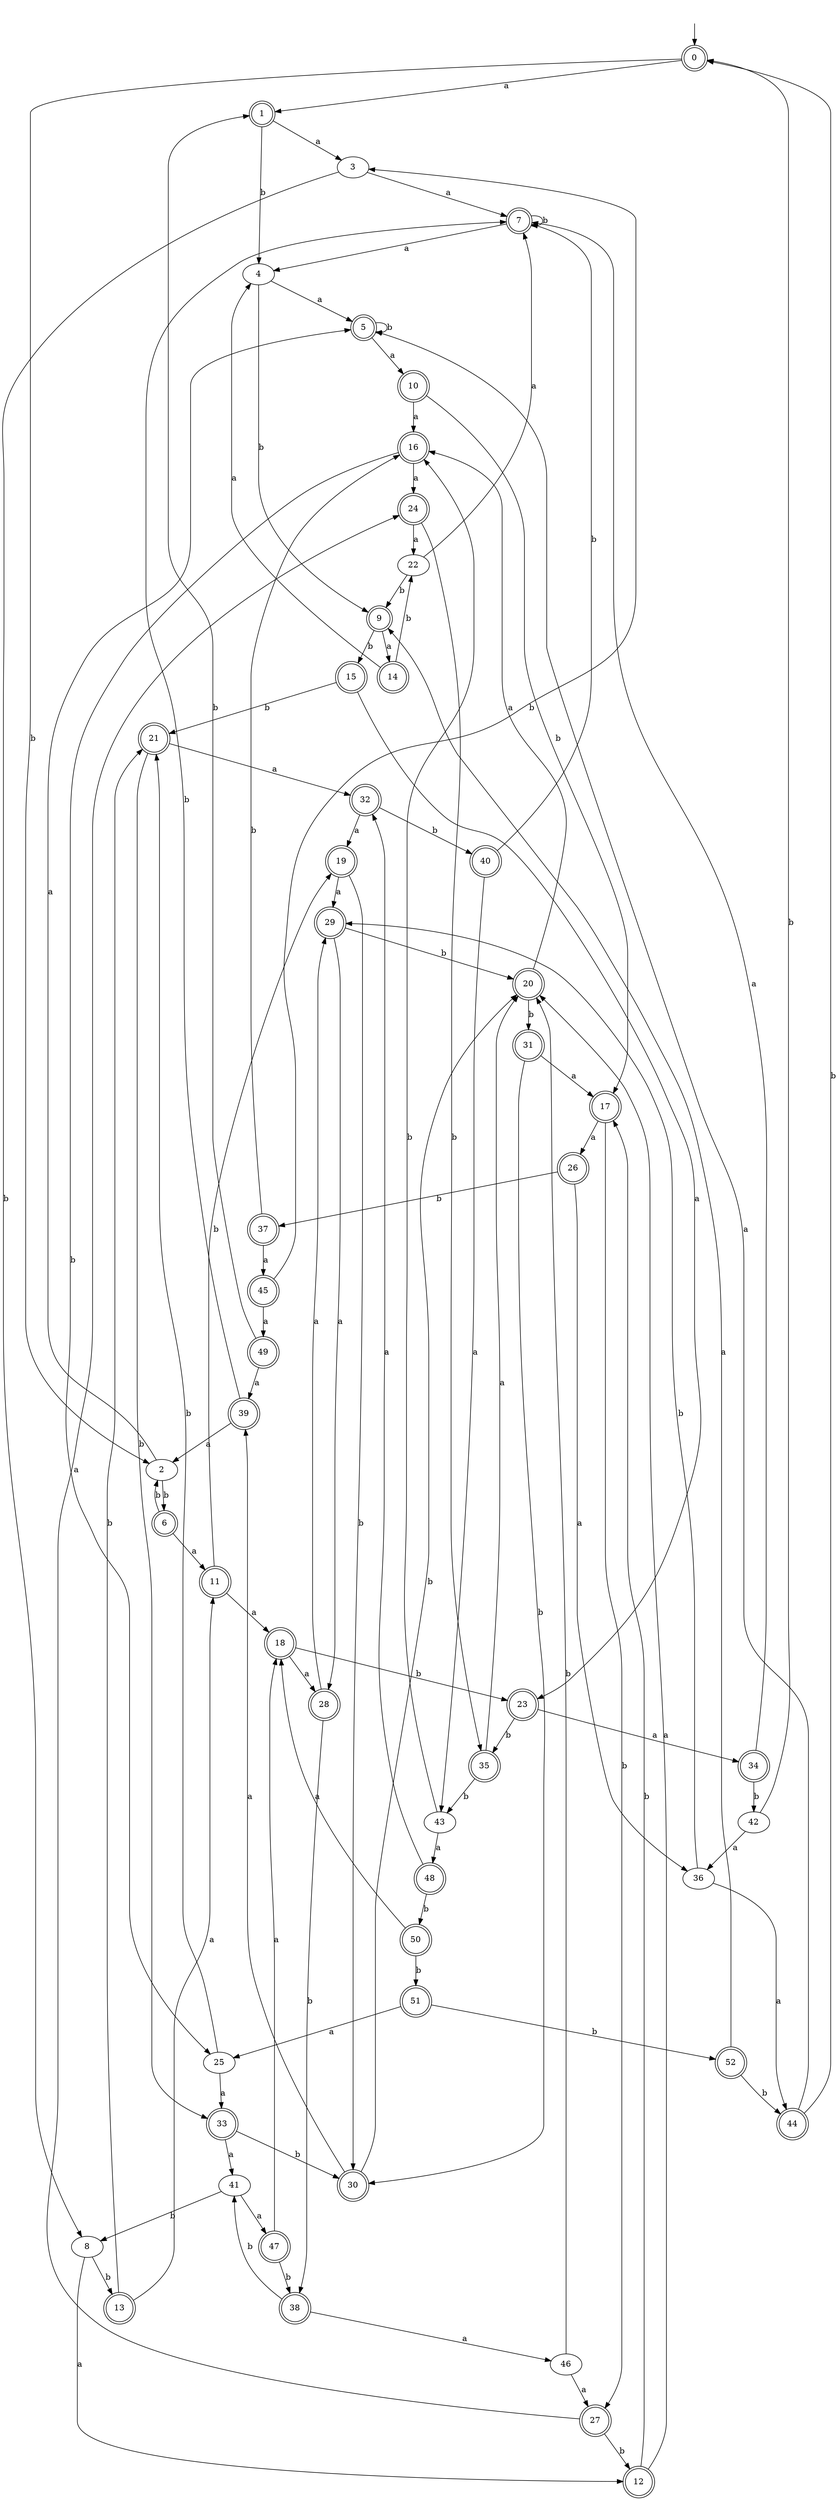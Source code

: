 digraph RandomDFA {
  __start0 [label="", shape=none];
  __start0 -> 0 [label=""];
  0 [shape=circle] [shape=doublecircle]
  0 -> 1 [label="a"]
  0 -> 2 [label="b"]
  1 [shape=doublecircle]
  1 -> 3 [label="a"]
  1 -> 4 [label="b"]
  2
  2 -> 5 [label="a"]
  2 -> 6 [label="b"]
  3
  3 -> 7 [label="a"]
  3 -> 8 [label="b"]
  4
  4 -> 5 [label="a"]
  4 -> 9 [label="b"]
  5 [shape=doublecircle]
  5 -> 10 [label="a"]
  5 -> 5 [label="b"]
  6 [shape=doublecircle]
  6 -> 11 [label="a"]
  6 -> 2 [label="b"]
  7 [shape=doublecircle]
  7 -> 4 [label="a"]
  7 -> 7 [label="b"]
  8
  8 -> 12 [label="a"]
  8 -> 13 [label="b"]
  9 [shape=doublecircle]
  9 -> 14 [label="a"]
  9 -> 15 [label="b"]
  10 [shape=doublecircle]
  10 -> 16 [label="a"]
  10 -> 17 [label="b"]
  11 [shape=doublecircle]
  11 -> 18 [label="a"]
  11 -> 19 [label="b"]
  12 [shape=doublecircle]
  12 -> 20 [label="a"]
  12 -> 17 [label="b"]
  13 [shape=doublecircle]
  13 -> 11 [label="a"]
  13 -> 21 [label="b"]
  14 [shape=doublecircle]
  14 -> 4 [label="a"]
  14 -> 22 [label="b"]
  15 [shape=doublecircle]
  15 -> 23 [label="a"]
  15 -> 21 [label="b"]
  16 [shape=doublecircle]
  16 -> 24 [label="a"]
  16 -> 25 [label="b"]
  17 [shape=doublecircle]
  17 -> 26 [label="a"]
  17 -> 27 [label="b"]
  18 [shape=doublecircle]
  18 -> 28 [label="a"]
  18 -> 23 [label="b"]
  19 [shape=doublecircle]
  19 -> 29 [label="a"]
  19 -> 30 [label="b"]
  20 [shape=doublecircle]
  20 -> 16 [label="a"]
  20 -> 31 [label="b"]
  21 [shape=doublecircle]
  21 -> 32 [label="a"]
  21 -> 33 [label="b"]
  22
  22 -> 7 [label="a"]
  22 -> 9 [label="b"]
  23 [shape=doublecircle]
  23 -> 34 [label="a"]
  23 -> 35 [label="b"]
  24 [shape=doublecircle]
  24 -> 22 [label="a"]
  24 -> 35 [label="b"]
  25
  25 -> 33 [label="a"]
  25 -> 21 [label="b"]
  26 [shape=doublecircle]
  26 -> 36 [label="a"]
  26 -> 37 [label="b"]
  27 [shape=doublecircle]
  27 -> 24 [label="a"]
  27 -> 12 [label="b"]
  28 [shape=doublecircle]
  28 -> 29 [label="a"]
  28 -> 38 [label="b"]
  29 [shape=doublecircle]
  29 -> 28 [label="a"]
  29 -> 20 [label="b"]
  30 [shape=doublecircle]
  30 -> 39 [label="a"]
  30 -> 20 [label="b"]
  31 [shape=doublecircle]
  31 -> 17 [label="a"]
  31 -> 30 [label="b"]
  32 [shape=doublecircle]
  32 -> 19 [label="a"]
  32 -> 40 [label="b"]
  33 [shape=doublecircle]
  33 -> 41 [label="a"]
  33 -> 30 [label="b"]
  34 [shape=doublecircle]
  34 -> 7 [label="a"]
  34 -> 42 [label="b"]
  35 [shape=doublecircle]
  35 -> 20 [label="a"]
  35 -> 43 [label="b"]
  36
  36 -> 44 [label="a"]
  36 -> 29 [label="b"]
  37 [shape=doublecircle]
  37 -> 45 [label="a"]
  37 -> 16 [label="b"]
  38 [shape=doublecircle]
  38 -> 46 [label="a"]
  38 -> 41 [label="b"]
  39 [shape=doublecircle]
  39 -> 2 [label="a"]
  39 -> 7 [label="b"]
  40 [shape=doublecircle]
  40 -> 43 [label="a"]
  40 -> 7 [label="b"]
  41
  41 -> 47 [label="a"]
  41 -> 8 [label="b"]
  42
  42 -> 36 [label="a"]
  42 -> 0 [label="b"]
  43
  43 -> 48 [label="a"]
  43 -> 16 [label="b"]
  44 [shape=doublecircle]
  44 -> 5 [label="a"]
  44 -> 0 [label="b"]
  45 [shape=doublecircle]
  45 -> 49 [label="a"]
  45 -> 3 [label="b"]
  46
  46 -> 27 [label="a"]
  46 -> 20 [label="b"]
  47 [shape=doublecircle]
  47 -> 18 [label="a"]
  47 -> 38 [label="b"]
  48 [shape=doublecircle]
  48 -> 32 [label="a"]
  48 -> 50 [label="b"]
  49 [shape=doublecircle]
  49 -> 39 [label="a"]
  49 -> 1 [label="b"]
  50 [shape=doublecircle]
  50 -> 18 [label="a"]
  50 -> 51 [label="b"]
  51 [shape=doublecircle]
  51 -> 25 [label="a"]
  51 -> 52 [label="b"]
  52 [shape=doublecircle]
  52 -> 9 [label="a"]
  52 -> 44 [label="b"]
}
